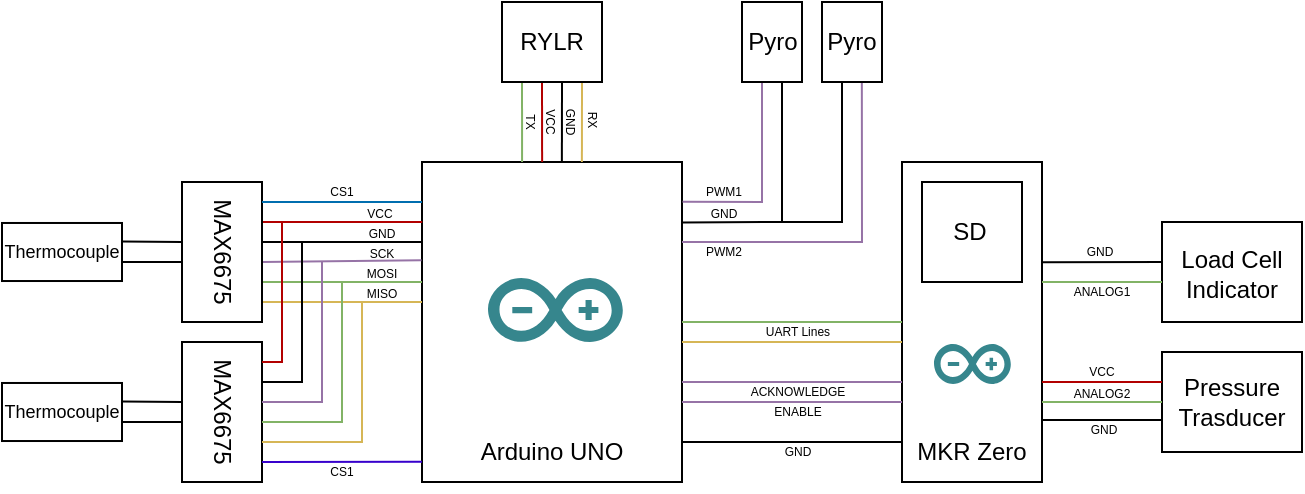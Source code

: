 <mxfile version="26.0.6">
  <diagram name="Page-1" id="YJey4WUB8yLY3kYACBPP">
    <mxGraphModel dx="821" dy="521" grid="1" gridSize="10" guides="1" tooltips="1" connect="1" arrows="1" fold="1" page="1" pageScale="1" pageWidth="850" pageHeight="1100" math="0" shadow="0">
      <root>
        <mxCell id="0" />
        <mxCell id="1" parent="0" />
        <mxCell id="d5S6E9ky8FkCIKJpLRmV-3" value="" style="rounded=0;whiteSpace=wrap;html=1;rotation=-90;" vertex="1" parent="1">
          <mxGeometry x="215" y="255" width="160" height="130" as="geometry" />
        </mxCell>
        <mxCell id="d5S6E9ky8FkCIKJpLRmV-11" value="" style="endArrow=none;html=1;rounded=0;exitX=0.125;exitY=1;exitDx=0;exitDy=0;exitPerimeter=0;entryX=0.125;entryY=0;entryDx=0;entryDy=0;entryPerimeter=0;" edge="1" parent="1" source="d5S6E9ky8FkCIKJpLRmV-3" target="d5S6E9ky8FkCIKJpLRmV-2">
          <mxGeometry width="50" height="50" relative="1" as="geometry">
            <mxPoint x="400" y="380" as="sourcePoint" />
            <mxPoint x="450" y="330" as="targetPoint" />
            <Array as="points">
              <mxPoint x="440" y="380" />
            </Array>
          </mxGeometry>
        </mxCell>
        <mxCell id="d5S6E9ky8FkCIKJpLRmV-12" value="Arduino UNO" style="text;html=1;align=center;verticalAlign=middle;whiteSpace=wrap;rounded=0;" vertex="1" parent="1">
          <mxGeometry x="240" y="380" width="110" height="10" as="geometry" />
        </mxCell>
        <mxCell id="d5S6E9ky8FkCIKJpLRmV-14" value="" style="endArrow=none;html=1;rounded=0;entryX=1;entryY=0.615;entryDx=0;entryDy=0;entryPerimeter=0;fillColor=#fff2cc;strokeColor=#d6b656;" edge="1" parent="1" target="d5S6E9ky8FkCIKJpLRmV-3">
          <mxGeometry width="50" height="50" relative="1" as="geometry">
            <mxPoint x="310" y="200" as="sourcePoint" />
            <mxPoint x="300" y="260" as="targetPoint" />
            <Array as="points" />
          </mxGeometry>
        </mxCell>
        <mxCell id="d5S6E9ky8FkCIKJpLRmV-15" value="" style="endArrow=none;html=1;rounded=0;exitX=1;exitY=0.385;exitDx=0;exitDy=0;exitPerimeter=0;fillColor=#d5e8d4;strokeColor=#82b366;" edge="1" parent="1" source="d5S6E9ky8FkCIKJpLRmV-3">
          <mxGeometry width="50" height="50" relative="1" as="geometry">
            <mxPoint x="250" y="310" as="sourcePoint" />
            <mxPoint x="280" y="200" as="targetPoint" />
          </mxGeometry>
        </mxCell>
        <mxCell id="d5S6E9ky8FkCIKJpLRmV-16" value="" style="endArrow=none;html=1;rounded=0;exitX=1;exitY=0.462;exitDx=0;exitDy=0;exitPerimeter=0;fillColor=#e51400;strokeColor=#B20000;" edge="1" parent="1" source="d5S6E9ky8FkCIKJpLRmV-3">
          <mxGeometry width="50" height="50" relative="1" as="geometry">
            <mxPoint x="250" y="310" as="sourcePoint" />
            <mxPoint x="290" y="200" as="targetPoint" />
          </mxGeometry>
        </mxCell>
        <mxCell id="d5S6E9ky8FkCIKJpLRmV-17" value="" style="endArrow=none;html=1;rounded=0;exitX=1;exitY=0.538;exitDx=0;exitDy=0;exitPerimeter=0;" edge="1" parent="1" source="d5S6E9ky8FkCIKJpLRmV-3">
          <mxGeometry width="50" height="50" relative="1" as="geometry">
            <mxPoint x="250" y="310" as="sourcePoint" />
            <mxPoint x="300" y="200" as="targetPoint" />
          </mxGeometry>
        </mxCell>
        <mxCell id="d5S6E9ky8FkCIKJpLRmV-18" value="" style="rounded=0;whiteSpace=wrap;html=1;" vertex="1" parent="1">
          <mxGeometry x="270" y="160" width="50" height="40" as="geometry" />
        </mxCell>
        <mxCell id="d5S6E9ky8FkCIKJpLRmV-19" value="RYLR" style="text;html=1;align=center;verticalAlign=middle;whiteSpace=wrap;rounded=0;" vertex="1" parent="1">
          <mxGeometry x="280" y="165" width="30" height="30" as="geometry" />
        </mxCell>
        <mxCell id="d5S6E9ky8FkCIKJpLRmV-20" value="" style="endArrow=none;html=1;rounded=0;exitX=0.75;exitY=0;exitDx=0;exitDy=0;" edge="1" parent="1" source="d5S6E9ky8FkCIKJpLRmV-3">
          <mxGeometry width="50" height="50" relative="1" as="geometry">
            <mxPoint x="240" y="320" as="sourcePoint" />
            <mxPoint x="150" y="280" as="targetPoint" />
          </mxGeometry>
        </mxCell>
        <mxCell id="d5S6E9ky8FkCIKJpLRmV-21" value="" style="endArrow=none;html=1;rounded=0;entryX=0.693;entryY=-0.002;entryDx=0;entryDy=0;entryPerimeter=0;fillColor=#e1d5e7;strokeColor=#9673a6;" edge="1" parent="1" target="d5S6E9ky8FkCIKJpLRmV-3">
          <mxGeometry width="50" height="50" relative="1" as="geometry">
            <mxPoint x="150" y="290" as="sourcePoint" />
            <mxPoint x="220" y="290" as="targetPoint" />
          </mxGeometry>
        </mxCell>
        <mxCell id="d5S6E9ky8FkCIKJpLRmV-22" value="" style="endArrow=none;html=1;rounded=0;fillColor=#fff2cc;strokeColor=#d6b656;" edge="1" parent="1">
          <mxGeometry width="50" height="50" relative="1" as="geometry">
            <mxPoint x="230" y="310" as="sourcePoint" />
            <mxPoint x="150" y="310" as="targetPoint" />
          </mxGeometry>
        </mxCell>
        <mxCell id="d5S6E9ky8FkCIKJpLRmV-23" value="" style="endArrow=none;html=1;rounded=0;fillColor=#d5e8d4;strokeColor=#82b366;" edge="1" parent="1">
          <mxGeometry width="50" height="50" relative="1" as="geometry">
            <mxPoint x="230" y="300" as="sourcePoint" />
            <mxPoint x="150" y="300" as="targetPoint" />
          </mxGeometry>
        </mxCell>
        <mxCell id="d5S6E9ky8FkCIKJpLRmV-24" value="" style="endArrow=none;html=1;rounded=0;entryX=0.812;entryY=0.001;entryDx=0;entryDy=0;entryPerimeter=0;exitX=1;exitY=0.286;exitDx=0;exitDy=0;exitPerimeter=0;fillColor=#e51400;strokeColor=#B20000;" edge="1" parent="1">
          <mxGeometry width="50" height="50" relative="1" as="geometry">
            <mxPoint x="150" y="270" as="sourcePoint" />
            <mxPoint x="230.13" y="270.06" as="targetPoint" />
          </mxGeometry>
        </mxCell>
        <mxCell id="d5S6E9ky8FkCIKJpLRmV-25" value="" style="rounded=0;whiteSpace=wrap;html=1;" vertex="1" parent="1">
          <mxGeometry x="110" y="250" width="40" height="70" as="geometry" />
        </mxCell>
        <mxCell id="d5S6E9ky8FkCIKJpLRmV-26" value="" style="rounded=0;whiteSpace=wrap;html=1;" vertex="1" parent="1">
          <mxGeometry x="110" y="330" width="40" height="70" as="geometry" />
        </mxCell>
        <mxCell id="d5S6E9ky8FkCIKJpLRmV-27" value="" style="endArrow=none;html=1;rounded=0;exitX=1;exitY=0.143;exitDx=0;exitDy=0;exitPerimeter=0;fillColor=#e51400;strokeColor=#B20000;" edge="1" parent="1" source="d5S6E9ky8FkCIKJpLRmV-26">
          <mxGeometry width="50" height="50" relative="1" as="geometry">
            <mxPoint x="130" y="320" as="sourcePoint" />
            <mxPoint x="160" y="270" as="targetPoint" />
            <Array as="points">
              <mxPoint x="160" y="340" />
            </Array>
          </mxGeometry>
        </mxCell>
        <mxCell id="d5S6E9ky8FkCIKJpLRmV-28" value="" style="endArrow=none;html=1;rounded=0;exitX=1;exitY=0.286;exitDx=0;exitDy=0;exitPerimeter=0;" edge="1" parent="1" source="d5S6E9ky8FkCIKJpLRmV-26">
          <mxGeometry width="50" height="50" relative="1" as="geometry">
            <mxPoint x="130" y="350" as="sourcePoint" />
            <mxPoint x="170" y="280" as="targetPoint" />
            <Array as="points">
              <mxPoint x="170" y="350" />
            </Array>
          </mxGeometry>
        </mxCell>
        <mxCell id="d5S6E9ky8FkCIKJpLRmV-29" value="" style="endArrow=none;html=1;rounded=0;exitX=1;exitY=0.429;exitDx=0;exitDy=0;exitPerimeter=0;fillColor=#e1d5e7;strokeColor=#9673a6;" edge="1" parent="1" source="d5S6E9ky8FkCIKJpLRmV-26">
          <mxGeometry width="50" height="50" relative="1" as="geometry">
            <mxPoint x="130" y="350" as="sourcePoint" />
            <mxPoint x="180" y="290" as="targetPoint" />
            <Array as="points">
              <mxPoint x="180" y="360" />
            </Array>
          </mxGeometry>
        </mxCell>
        <mxCell id="d5S6E9ky8FkCIKJpLRmV-30" value="" style="endArrow=none;html=1;rounded=0;exitX=1;exitY=0.571;exitDx=0;exitDy=0;exitPerimeter=0;fillColor=#d5e8d4;strokeColor=#82b366;" edge="1" parent="1" source="d5S6E9ky8FkCIKJpLRmV-26">
          <mxGeometry width="50" height="50" relative="1" as="geometry">
            <mxPoint x="130" y="350" as="sourcePoint" />
            <mxPoint x="190" y="300" as="targetPoint" />
            <Array as="points">
              <mxPoint x="190" y="370" />
            </Array>
          </mxGeometry>
        </mxCell>
        <mxCell id="d5S6E9ky8FkCIKJpLRmV-31" value="" style="endArrow=none;html=1;rounded=0;exitX=1;exitY=0.714;exitDx=0;exitDy=0;exitPerimeter=0;fillColor=#fff2cc;strokeColor=#d6b656;" edge="1" parent="1" source="d5S6E9ky8FkCIKJpLRmV-26">
          <mxGeometry width="50" height="50" relative="1" as="geometry">
            <mxPoint x="130" y="350" as="sourcePoint" />
            <mxPoint x="200" y="310" as="targetPoint" />
            <Array as="points">
              <mxPoint x="200" y="380" />
            </Array>
          </mxGeometry>
        </mxCell>
        <mxCell id="d5S6E9ky8FkCIKJpLRmV-32" value="" style="endArrow=none;html=1;rounded=0;exitX=1;exitY=0.857;exitDx=0;exitDy=0;exitPerimeter=0;entryX=0.063;entryY=0;entryDx=0;entryDy=0;entryPerimeter=0;fillColor=#6a00ff;strokeColor=#3700CC;" edge="1" parent="1" source="d5S6E9ky8FkCIKJpLRmV-26" target="d5S6E9ky8FkCIKJpLRmV-3">
          <mxGeometry width="50" height="50" relative="1" as="geometry">
            <mxPoint x="130" y="350" as="sourcePoint" />
            <mxPoint x="180" y="300" as="targetPoint" />
          </mxGeometry>
        </mxCell>
        <mxCell id="d5S6E9ky8FkCIKJpLRmV-33" value="" style="endArrow=none;html=1;rounded=0;entryX=0.875;entryY=0;entryDx=0;entryDy=0;entryPerimeter=0;exitX=1;exitY=0.143;exitDx=0;exitDy=0;exitPerimeter=0;fillColor=#1ba1e2;strokeColor=#006EAF;" edge="1" parent="1" source="d5S6E9ky8FkCIKJpLRmV-25" target="d5S6E9ky8FkCIKJpLRmV-3">
          <mxGeometry width="50" height="50" relative="1" as="geometry">
            <mxPoint x="130" y="350" as="sourcePoint" />
            <mxPoint x="180" y="300" as="targetPoint" />
          </mxGeometry>
        </mxCell>
        <mxCell id="d5S6E9ky8FkCIKJpLRmV-34" value="MAX6675" style="text;html=1;align=center;verticalAlign=middle;whiteSpace=wrap;rounded=0;direction=east;rotation=90;" vertex="1" parent="1">
          <mxGeometry x="90" y="270" width="80" height="30" as="geometry" />
        </mxCell>
        <mxCell id="d5S6E9ky8FkCIKJpLRmV-35" value="MAX6675" style="text;html=1;align=center;verticalAlign=middle;whiteSpace=wrap;rounded=0;direction=east;rotation=90;" vertex="1" parent="1">
          <mxGeometry x="90" y="350" width="80" height="30" as="geometry" />
        </mxCell>
        <mxCell id="d5S6E9ky8FkCIKJpLRmV-2" value="" style="rounded=0;whiteSpace=wrap;html=1;rotation=-90;" vertex="1" parent="1">
          <mxGeometry x="425" y="285" width="160" height="70" as="geometry" />
        </mxCell>
        <mxCell id="d5S6E9ky8FkCIKJpLRmV-13" value="MKR Zero" style="text;html=1;align=center;verticalAlign=middle;whiteSpace=wrap;rounded=0;" vertex="1" parent="1">
          <mxGeometry x="475" y="370" width="60" height="30" as="geometry" />
        </mxCell>
        <mxCell id="d5S6E9ky8FkCIKJpLRmV-38" value="" style="rounded=0;whiteSpace=wrap;html=1;" vertex="1" parent="1">
          <mxGeometry x="600" y="270" width="70" height="50" as="geometry" />
        </mxCell>
        <mxCell id="d5S6E9ky8FkCIKJpLRmV-39" value="" style="rounded=0;whiteSpace=wrap;html=1;" vertex="1" parent="1">
          <mxGeometry x="600" y="335" width="70" height="50" as="geometry" />
        </mxCell>
        <mxCell id="d5S6E9ky8FkCIKJpLRmV-40" value="" style="endArrow=none;html=1;rounded=0;entryX=0.003;entryY=0.401;entryDx=0;entryDy=0;entryPerimeter=0;exitX=0.687;exitY=1;exitDx=0;exitDy=0;exitPerimeter=0;" edge="1" parent="1" source="d5S6E9ky8FkCIKJpLRmV-2" target="d5S6E9ky8FkCIKJpLRmV-38">
          <mxGeometry width="50" height="50" relative="1" as="geometry">
            <mxPoint x="570" y="290" as="sourcePoint" />
            <mxPoint x="550" y="310" as="targetPoint" />
          </mxGeometry>
        </mxCell>
        <mxCell id="d5S6E9ky8FkCIKJpLRmV-41" value="" style="endArrow=none;html=1;rounded=0;exitX=0.625;exitY=1;exitDx=0;exitDy=0;exitPerimeter=0;fillColor=#d5e8d4;strokeColor=#82b366;" edge="1" parent="1" source="d5S6E9ky8FkCIKJpLRmV-2">
          <mxGeometry width="50" height="50" relative="1" as="geometry">
            <mxPoint x="550" y="300" as="sourcePoint" />
            <mxPoint x="600" y="300" as="targetPoint" />
          </mxGeometry>
        </mxCell>
        <mxCell id="d5S6E9ky8FkCIKJpLRmV-42" value="" style="endArrow=none;html=1;rounded=0;entryX=0.003;entryY=0.401;entryDx=0;entryDy=0;entryPerimeter=0;exitX=0.687;exitY=1;exitDx=0;exitDy=0;exitPerimeter=0;fillColor=#d5e8d4;strokeColor=#82b366;" edge="1" parent="1">
          <mxGeometry width="50" height="50" relative="1" as="geometry">
            <mxPoint x="540" y="360" as="sourcePoint" />
            <mxPoint x="600" y="360" as="targetPoint" />
          </mxGeometry>
        </mxCell>
        <mxCell id="d5S6E9ky8FkCIKJpLRmV-43" value="" style="endArrow=none;html=1;rounded=0;entryX=0.003;entryY=0.401;entryDx=0;entryDy=0;entryPerimeter=0;exitX=0.687;exitY=1;exitDx=0;exitDy=0;exitPerimeter=0;" edge="1" parent="1">
          <mxGeometry width="50" height="50" relative="1" as="geometry">
            <mxPoint x="540" y="369" as="sourcePoint" />
            <mxPoint x="600" y="369" as="targetPoint" />
          </mxGeometry>
        </mxCell>
        <mxCell id="d5S6E9ky8FkCIKJpLRmV-44" value="" style="endArrow=none;html=1;rounded=0;entryX=0.003;entryY=0.401;entryDx=0;entryDy=0;entryPerimeter=0;exitX=0.687;exitY=1;exitDx=0;exitDy=0;exitPerimeter=0;fillColor=#e51400;strokeColor=#B20000;" edge="1" parent="1">
          <mxGeometry width="50" height="50" relative="1" as="geometry">
            <mxPoint x="540" y="350" as="sourcePoint" />
            <mxPoint x="600" y="350" as="targetPoint" />
          </mxGeometry>
        </mxCell>
        <mxCell id="d5S6E9ky8FkCIKJpLRmV-45" value="" style="endArrow=none;html=1;rounded=0;entryX=0.5;entryY=0;entryDx=0;entryDy=0;exitX=0.5;exitY=1;exitDx=0;exitDy=0;fillColor=#d5e8d4;strokeColor=#82b366;" edge="1" parent="1" source="d5S6E9ky8FkCIKJpLRmV-3" target="d5S6E9ky8FkCIKJpLRmV-2">
          <mxGeometry width="50" height="50" relative="1" as="geometry">
            <mxPoint x="360" y="260" as="sourcePoint" />
            <mxPoint x="410" y="210" as="targetPoint" />
          </mxGeometry>
        </mxCell>
        <mxCell id="d5S6E9ky8FkCIKJpLRmV-46" value="" style="endArrow=none;html=1;rounded=0;entryX=0.5;entryY=0;entryDx=0;entryDy=0;exitX=0.5;exitY=1;exitDx=0;exitDy=0;fillColor=#fff2cc;strokeColor=#d6b656;" edge="1" parent="1">
          <mxGeometry width="50" height="50" relative="1" as="geometry">
            <mxPoint x="360" y="330" as="sourcePoint" />
            <mxPoint x="470" y="330" as="targetPoint" />
          </mxGeometry>
        </mxCell>
        <mxCell id="d5S6E9ky8FkCIKJpLRmV-47" value="" style="endArrow=none;html=1;rounded=0;entryX=0.5;entryY=0;entryDx=0;entryDy=0;exitX=0.5;exitY=1;exitDx=0;exitDy=0;fillColor=#e1d5e7;strokeColor=#9673a6;" edge="1" parent="1">
          <mxGeometry width="50" height="50" relative="1" as="geometry">
            <mxPoint x="360" y="350" as="sourcePoint" />
            <mxPoint x="470" y="350" as="targetPoint" />
          </mxGeometry>
        </mxCell>
        <mxCell id="d5S6E9ky8FkCIKJpLRmV-48" value="" style="endArrow=none;html=1;rounded=0;entryX=0.5;entryY=0;entryDx=0;entryDy=0;exitX=0.5;exitY=1;exitDx=0;exitDy=0;fillColor=#e1d5e7;strokeColor=#9673a6;" edge="1" parent="1">
          <mxGeometry width="50" height="50" relative="1" as="geometry">
            <mxPoint x="360" y="360" as="sourcePoint" />
            <mxPoint x="470" y="360" as="targetPoint" />
          </mxGeometry>
        </mxCell>
        <mxCell id="d5S6E9ky8FkCIKJpLRmV-49" value="Load Cell&lt;div&gt;Indicator&lt;/div&gt;" style="text;html=1;align=center;verticalAlign=middle;whiteSpace=wrap;rounded=0;" vertex="1" parent="1">
          <mxGeometry x="605" y="281" width="60" height="30" as="geometry" />
        </mxCell>
        <mxCell id="d5S6E9ky8FkCIKJpLRmV-50" value="Pressure&lt;div&gt;Trasducer&lt;/div&gt;" style="text;html=1;align=center;verticalAlign=middle;whiteSpace=wrap;rounded=0;" vertex="1" parent="1">
          <mxGeometry x="605" y="345" width="60" height="30" as="geometry" />
        </mxCell>
        <mxCell id="d5S6E9ky8FkCIKJpLRmV-51" value="" style="endArrow=none;html=1;rounded=0;exitX=0.876;exitY=1.002;exitDx=0;exitDy=0;exitPerimeter=0;fillColor=#e1d5e7;strokeColor=#9673a6;" edge="1" parent="1" source="d5S6E9ky8FkCIKJpLRmV-3">
          <mxGeometry width="50" height="50" relative="1" as="geometry">
            <mxPoint x="360" y="340" as="sourcePoint" />
            <mxPoint x="400" y="200" as="targetPoint" />
            <Array as="points">
              <mxPoint x="400" y="260" />
            </Array>
          </mxGeometry>
        </mxCell>
        <mxCell id="d5S6E9ky8FkCIKJpLRmV-52" value="" style="endArrow=none;html=1;rounded=0;exitX=0.811;exitY=1.002;exitDx=0;exitDy=0;exitPerimeter=0;" edge="1" parent="1" source="d5S6E9ky8FkCIKJpLRmV-3">
          <mxGeometry width="50" height="50" relative="1" as="geometry">
            <mxPoint x="370" y="269" as="sourcePoint" />
            <mxPoint x="410" y="200" as="targetPoint" />
            <Array as="points">
              <mxPoint x="410" y="270" />
            </Array>
          </mxGeometry>
        </mxCell>
        <mxCell id="d5S6E9ky8FkCIKJpLRmV-53" value="" style="endArrow=none;html=1;rounded=0;exitX=0.75;exitY=1;exitDx=0;exitDy=0;entryX=1.011;entryY=0.336;entryDx=0;entryDy=0;entryPerimeter=0;fillColor=#e1d5e7;strokeColor=#9673a6;" edge="1" parent="1" source="d5S6E9ky8FkCIKJpLRmV-3" target="d5S6E9ky8FkCIKJpLRmV-56">
          <mxGeometry width="50" height="50" relative="1" as="geometry">
            <mxPoint x="360" y="290" as="sourcePoint" />
            <mxPoint x="430" y="210" as="targetPoint" />
            <Array as="points">
              <mxPoint x="450" y="280" />
            </Array>
          </mxGeometry>
        </mxCell>
        <mxCell id="d5S6E9ky8FkCIKJpLRmV-55" value="" style="rounded=0;whiteSpace=wrap;html=1;direction=south;" vertex="1" parent="1">
          <mxGeometry x="390" y="160" width="30" height="40" as="geometry" />
        </mxCell>
        <mxCell id="d5S6E9ky8FkCIKJpLRmV-56" value="" style="rounded=0;whiteSpace=wrap;html=1;direction=south;" vertex="1" parent="1">
          <mxGeometry x="430" y="160" width="30" height="40" as="geometry" />
        </mxCell>
        <mxCell id="d5S6E9ky8FkCIKJpLRmV-57" value="" style="endArrow=none;html=1;rounded=0;" edge="1" parent="1">
          <mxGeometry width="50" height="50" relative="1" as="geometry">
            <mxPoint x="410" y="270" as="sourcePoint" />
            <mxPoint x="440" y="200" as="targetPoint" />
            <Array as="points">
              <mxPoint x="440" y="270" />
            </Array>
          </mxGeometry>
        </mxCell>
        <mxCell id="d5S6E9ky8FkCIKJpLRmV-58" value="Pyro" style="text;html=1;align=center;verticalAlign=middle;whiteSpace=wrap;rounded=0;" vertex="1" parent="1">
          <mxGeometry x="397.5" y="165" width="15" height="30" as="geometry" />
        </mxCell>
        <mxCell id="d5S6E9ky8FkCIKJpLRmV-59" value="Pyro" style="text;html=1;align=center;verticalAlign=middle;whiteSpace=wrap;rounded=0;" vertex="1" parent="1">
          <mxGeometry x="435" y="165" width="20" height="30" as="geometry" />
        </mxCell>
        <mxCell id="d5S6E9ky8FkCIKJpLRmV-60" value="&lt;div&gt;&lt;span style=&quot;background-color: transparent; color: light-dark(rgb(0, 0, 0), rgb(255, 255, 255));&quot;&gt;CS1&lt;/span&gt;&lt;/div&gt;" style="text;html=1;align=center;verticalAlign=middle;whiteSpace=wrap;rounded=0;fontSize=6;" vertex="1" parent="1">
          <mxGeometry x="170" y="250" width="40" height="10" as="geometry" />
        </mxCell>
        <mxCell id="d5S6E9ky8FkCIKJpLRmV-61" value="&lt;div&gt;&lt;span style=&quot;background-color: transparent; color: light-dark(rgb(0, 0, 0), rgb(255, 255, 255));&quot;&gt;CS1&lt;/span&gt;&lt;/div&gt;" style="text;html=1;align=center;verticalAlign=middle;whiteSpace=wrap;rounded=0;fontSize=6;" vertex="1" parent="1">
          <mxGeometry x="170" y="390" width="40" height="10" as="geometry" />
        </mxCell>
        <mxCell id="d5S6E9ky8FkCIKJpLRmV-62" value="&lt;div&gt;&lt;span style=&quot;background-color: transparent; color: light-dark(rgb(0, 0, 0), rgb(255, 255, 255));&quot;&gt;VCC&lt;/span&gt;&lt;/div&gt;" style="text;html=1;align=center;verticalAlign=middle;whiteSpace=wrap;rounded=0;fontSize=6;" vertex="1" parent="1">
          <mxGeometry x="189" y="260.98" width="40" height="10" as="geometry" />
        </mxCell>
        <mxCell id="d5S6E9ky8FkCIKJpLRmV-65" value="&lt;div&gt;&lt;span style=&quot;background-color: transparent; color: light-dark(rgb(0, 0, 0), rgb(255, 255, 255));&quot;&gt;GND&lt;/span&gt;&lt;/div&gt;" style="text;html=1;align=center;verticalAlign=middle;whiteSpace=wrap;rounded=0;fontSize=6;" vertex="1" parent="1">
          <mxGeometry x="190" y="270.98" width="40" height="10" as="geometry" />
        </mxCell>
        <mxCell id="d5S6E9ky8FkCIKJpLRmV-66" value="&lt;div&gt;&lt;span style=&quot;background-color: transparent; color: light-dark(rgb(0, 0, 0), rgb(255, 255, 255));&quot;&gt;SCK&lt;/span&gt;&lt;/div&gt;" style="text;html=1;align=center;verticalAlign=middle;whiteSpace=wrap;rounded=0;fontSize=6;" vertex="1" parent="1">
          <mxGeometry x="190" y="280.98" width="40" height="10" as="geometry" />
        </mxCell>
        <mxCell id="d5S6E9ky8FkCIKJpLRmV-67" value="&lt;div&gt;&lt;span style=&quot;background-color: transparent; color: light-dark(rgb(0, 0, 0), rgb(255, 255, 255));&quot;&gt;MOSI&lt;/span&gt;&lt;/div&gt;" style="text;html=1;align=center;verticalAlign=middle;whiteSpace=wrap;rounded=0;fontSize=6;" vertex="1" parent="1">
          <mxGeometry x="190" y="290.98" width="40" height="10" as="geometry" />
        </mxCell>
        <mxCell id="d5S6E9ky8FkCIKJpLRmV-69" value="MISO" style="text;html=1;align=center;verticalAlign=middle;whiteSpace=wrap;rounded=0;fontSize=6;" vertex="1" parent="1">
          <mxGeometry x="190" y="300.98" width="40" height="10" as="geometry" />
        </mxCell>
        <mxCell id="d5S6E9ky8FkCIKJpLRmV-70" value="&lt;div&gt;&lt;span style=&quot;background-color: transparent; color: light-dark(rgb(0, 0, 0), rgb(255, 255, 255));&quot;&gt;GND&lt;/span&gt;&lt;/div&gt;" style="text;html=1;align=center;verticalAlign=middle;whiteSpace=wrap;rounded=0;fontSize=6;" vertex="1" parent="1">
          <mxGeometry x="397.5" y="380" width="40" height="10" as="geometry" />
        </mxCell>
        <mxCell id="d5S6E9ky8FkCIKJpLRmV-71" value="&lt;div&gt;&lt;span style=&quot;background-color: transparent; color: light-dark(rgb(0, 0, 0), rgb(255, 255, 255));&quot;&gt;ENABLE&lt;/span&gt;&lt;/div&gt;" style="text;html=1;align=center;verticalAlign=middle;whiteSpace=wrap;rounded=0;fontSize=6;" vertex="1" parent="1">
          <mxGeometry x="397.5" y="360" width="40" height="10" as="geometry" />
        </mxCell>
        <mxCell id="d5S6E9ky8FkCIKJpLRmV-72" value="&lt;div&gt;&lt;span style=&quot;background-color: transparent; color: light-dark(rgb(0, 0, 0), rgb(255, 255, 255));&quot;&gt;ACKNOWLEDGE&lt;/span&gt;&lt;/div&gt;" style="text;html=1;align=center;verticalAlign=middle;whiteSpace=wrap;rounded=0;fontSize=6;" vertex="1" parent="1">
          <mxGeometry x="397.5" y="350" width="40" height="10" as="geometry" />
        </mxCell>
        <mxCell id="d5S6E9ky8FkCIKJpLRmV-73" value="UART Lines" style="text;html=1;align=center;verticalAlign=middle;whiteSpace=wrap;rounded=0;fontSize=6;" vertex="1" parent="1">
          <mxGeometry x="397.5" y="320" width="40" height="10" as="geometry" />
        </mxCell>
        <mxCell id="d5S6E9ky8FkCIKJpLRmV-75" value="&lt;div&gt;&lt;span style=&quot;background-color: transparent; color: light-dark(rgb(0, 0, 0), rgb(255, 255, 255));&quot;&gt;GND&lt;/span&gt;&lt;/div&gt;" style="text;html=1;align=center;verticalAlign=middle;whiteSpace=wrap;rounded=0;fontSize=6;" vertex="1" parent="1">
          <mxGeometry x="360.5" y="261" width="40" height="10" as="geometry" />
        </mxCell>
        <mxCell id="d5S6E9ky8FkCIKJpLRmV-76" value="&lt;div&gt;&lt;span style=&quot;background-color: transparent; color: light-dark(rgb(0, 0, 0), rgb(255, 255, 255));&quot;&gt;PWM2&lt;/span&gt;&lt;/div&gt;" style="text;html=1;align=center;verticalAlign=middle;whiteSpace=wrap;rounded=0;fontSize=6;" vertex="1" parent="1">
          <mxGeometry x="360.5" y="280" width="40" height="10" as="geometry" />
        </mxCell>
        <mxCell id="d5S6E9ky8FkCIKJpLRmV-77" value="&lt;div&gt;&lt;span style=&quot;background-color: transparent; color: light-dark(rgb(0, 0, 0), rgb(255, 255, 255));&quot;&gt;PWM1&lt;/span&gt;&lt;/div&gt;" style="text;html=1;align=center;verticalAlign=middle;whiteSpace=wrap;rounded=0;fontSize=6;" vertex="1" parent="1">
          <mxGeometry x="360.5" y="250" width="40" height="10" as="geometry" />
        </mxCell>
        <mxCell id="d5S6E9ky8FkCIKJpLRmV-78" value="&lt;div&gt;&lt;span style=&quot;background-color: transparent; color: light-dark(rgb(0, 0, 0), rgb(255, 255, 255));&quot;&gt;GND&lt;/span&gt;&lt;/div&gt;" style="text;html=1;align=center;verticalAlign=middle;whiteSpace=wrap;rounded=0;fontSize=6;" vertex="1" parent="1">
          <mxGeometry x="550.5" y="369" width="40" height="10" as="geometry" />
        </mxCell>
        <mxCell id="d5S6E9ky8FkCIKJpLRmV-79" value="&lt;div&gt;&lt;span style=&quot;background-color: transparent; color: light-dark(rgb(0, 0, 0), rgb(255, 255, 255));&quot;&gt;GND&lt;/span&gt;&lt;/div&gt;" style="text;html=1;align=center;verticalAlign=middle;whiteSpace=wrap;rounded=0;fontSize=6;" vertex="1" parent="1">
          <mxGeometry x="548.5" y="280" width="40" height="10" as="geometry" />
        </mxCell>
        <mxCell id="d5S6E9ky8FkCIKJpLRmV-80" value="&lt;div&gt;&lt;span style=&quot;background-color: transparent; color: light-dark(rgb(0, 0, 0), rgb(255, 255, 255));&quot;&gt;ANALOG1&lt;/span&gt;&lt;/div&gt;" style="text;html=1;align=center;verticalAlign=middle;whiteSpace=wrap;rounded=0;fontSize=6;" vertex="1" parent="1">
          <mxGeometry x="549.5" y="300" width="40" height="10" as="geometry" />
        </mxCell>
        <mxCell id="d5S6E9ky8FkCIKJpLRmV-81" value="&lt;div&gt;&lt;span style=&quot;background-color: transparent; color: light-dark(rgb(0, 0, 0), rgb(255, 255, 255));&quot;&gt;ANALOG2&lt;/span&gt;&lt;/div&gt;" style="text;html=1;align=center;verticalAlign=middle;whiteSpace=wrap;rounded=0;fontSize=6;" vertex="1" parent="1">
          <mxGeometry x="549.5" y="351" width="40" height="10" as="geometry" />
        </mxCell>
        <mxCell id="d5S6E9ky8FkCIKJpLRmV-82" value="&lt;div&gt;&lt;span style=&quot;background-color: transparent; color: light-dark(rgb(0, 0, 0), rgb(255, 255, 255));&quot;&gt;VCC&lt;/span&gt;&lt;/div&gt;" style="text;html=1;align=center;verticalAlign=middle;whiteSpace=wrap;rounded=0;fontSize=6;" vertex="1" parent="1">
          <mxGeometry x="549.5" y="340" width="40" height="10" as="geometry" />
        </mxCell>
        <mxCell id="d5S6E9ky8FkCIKJpLRmV-83" value="RX" style="text;html=1;align=center;verticalAlign=middle;whiteSpace=wrap;rounded=0;fontSize=6;rotation=90;" vertex="1" parent="1">
          <mxGeometry x="300" y="214" width="30" height="10" as="geometry" />
        </mxCell>
        <mxCell id="d5S6E9ky8FkCIKJpLRmV-84" value="GND" style="text;html=1;align=center;verticalAlign=middle;whiteSpace=wrap;rounded=0;fontSize=6;rotation=90;" vertex="1" parent="1">
          <mxGeometry x="289" y="215" width="30" height="10" as="geometry" />
        </mxCell>
        <mxCell id="d5S6E9ky8FkCIKJpLRmV-85" value="VCC" style="text;html=1;align=center;verticalAlign=middle;whiteSpace=wrap;rounded=0;fontSize=6;rotation=90;" vertex="1" parent="1">
          <mxGeometry x="279" y="215" width="30" height="10" as="geometry" />
        </mxCell>
        <mxCell id="d5S6E9ky8FkCIKJpLRmV-86" value="TX" style="text;html=1;align=center;verticalAlign=middle;whiteSpace=wrap;rounded=0;fontSize=6;rotation=90;" vertex="1" parent="1">
          <mxGeometry x="269" y="215" width="30" height="10" as="geometry" />
        </mxCell>
        <mxCell id="d5S6E9ky8FkCIKJpLRmV-87" value="" style="rounded=0;whiteSpace=wrap;html=1;" vertex="1" parent="1">
          <mxGeometry x="20" y="270.49" width="60" height="29.02" as="geometry" />
        </mxCell>
        <mxCell id="d5S6E9ky8FkCIKJpLRmV-88" value="" style="endArrow=none;html=1;rounded=0;exitX=1.005;exitY=0.321;exitDx=0;exitDy=0;exitPerimeter=0;" edge="1" parent="1" source="d5S6E9ky8FkCIKJpLRmV-87">
          <mxGeometry width="50" height="50" relative="1" as="geometry">
            <mxPoint x="70" y="330" as="sourcePoint" />
            <mxPoint x="110" y="280" as="targetPoint" />
          </mxGeometry>
        </mxCell>
        <mxCell id="d5S6E9ky8FkCIKJpLRmV-89" value="" style="endArrow=none;html=1;rounded=0;exitX=1.005;exitY=0.321;exitDx=0;exitDy=0;exitPerimeter=0;" edge="1" parent="1">
          <mxGeometry width="50" height="50" relative="1" as="geometry">
            <mxPoint x="80" y="290" as="sourcePoint" />
            <mxPoint x="110" y="290" as="targetPoint" />
          </mxGeometry>
        </mxCell>
        <mxCell id="d5S6E9ky8FkCIKJpLRmV-90" value="Thermocouple" style="text;html=1;align=center;verticalAlign=middle;whiteSpace=wrap;rounded=0;fontSize=9;" vertex="1" parent="1">
          <mxGeometry x="20" y="270" width="60" height="30" as="geometry" />
        </mxCell>
        <mxCell id="d5S6E9ky8FkCIKJpLRmV-91" value="" style="rounded=0;whiteSpace=wrap;html=1;" vertex="1" parent="1">
          <mxGeometry x="20" y="350.49" width="60" height="29.02" as="geometry" />
        </mxCell>
        <mxCell id="d5S6E9ky8FkCIKJpLRmV-92" value="" style="endArrow=none;html=1;rounded=0;exitX=1.005;exitY=0.321;exitDx=0;exitDy=0;exitPerimeter=0;" edge="1" parent="1" source="d5S6E9ky8FkCIKJpLRmV-91">
          <mxGeometry width="50" height="50" relative="1" as="geometry">
            <mxPoint x="70" y="410" as="sourcePoint" />
            <mxPoint x="110" y="360" as="targetPoint" />
          </mxGeometry>
        </mxCell>
        <mxCell id="d5S6E9ky8FkCIKJpLRmV-93" value="" style="endArrow=none;html=1;rounded=0;exitX=1.005;exitY=0.321;exitDx=0;exitDy=0;exitPerimeter=0;" edge="1" parent="1">
          <mxGeometry width="50" height="50" relative="1" as="geometry">
            <mxPoint x="80" y="370" as="sourcePoint" />
            <mxPoint x="110" y="370" as="targetPoint" />
          </mxGeometry>
        </mxCell>
        <mxCell id="d5S6E9ky8FkCIKJpLRmV-94" value="Thermocouple" style="text;html=1;align=center;verticalAlign=middle;whiteSpace=wrap;rounded=0;fontSize=9;" vertex="1" parent="1">
          <mxGeometry x="20" y="350" width="60" height="30" as="geometry" />
        </mxCell>
        <mxCell id="d5S6E9ky8FkCIKJpLRmV-95" value="" style="dashed=0;outlineConnect=0;html=1;align=center;labelPosition=center;verticalLabelPosition=bottom;verticalAlign=top;shape=mxgraph.weblogos.arduino;fillColor=#36868D;strokeColor=none" vertex="1" parent="1">
          <mxGeometry x="263" y="298" width="67.4" height="32" as="geometry" />
        </mxCell>
        <mxCell id="d5S6E9ky8FkCIKJpLRmV-96" value="" style="dashed=0;outlineConnect=0;html=1;align=center;labelPosition=center;verticalLabelPosition=bottom;verticalAlign=top;shape=mxgraph.weblogos.arduino;fillColor=#36868D;strokeColor=none" vertex="1" parent="1">
          <mxGeometry x="486" y="331" width="38.4" height="20" as="geometry" />
        </mxCell>
        <mxCell id="d5S6E9ky8FkCIKJpLRmV-97" value="" style="rounded=0;whiteSpace=wrap;html=1;" vertex="1" parent="1">
          <mxGeometry x="480" y="250" width="50" height="50" as="geometry" />
        </mxCell>
        <mxCell id="d5S6E9ky8FkCIKJpLRmV-98" value="SD" style="text;html=1;align=center;verticalAlign=middle;whiteSpace=wrap;rounded=0;" vertex="1" parent="1">
          <mxGeometry x="474" y="260" width="60" height="30" as="geometry" />
        </mxCell>
      </root>
    </mxGraphModel>
  </diagram>
</mxfile>
